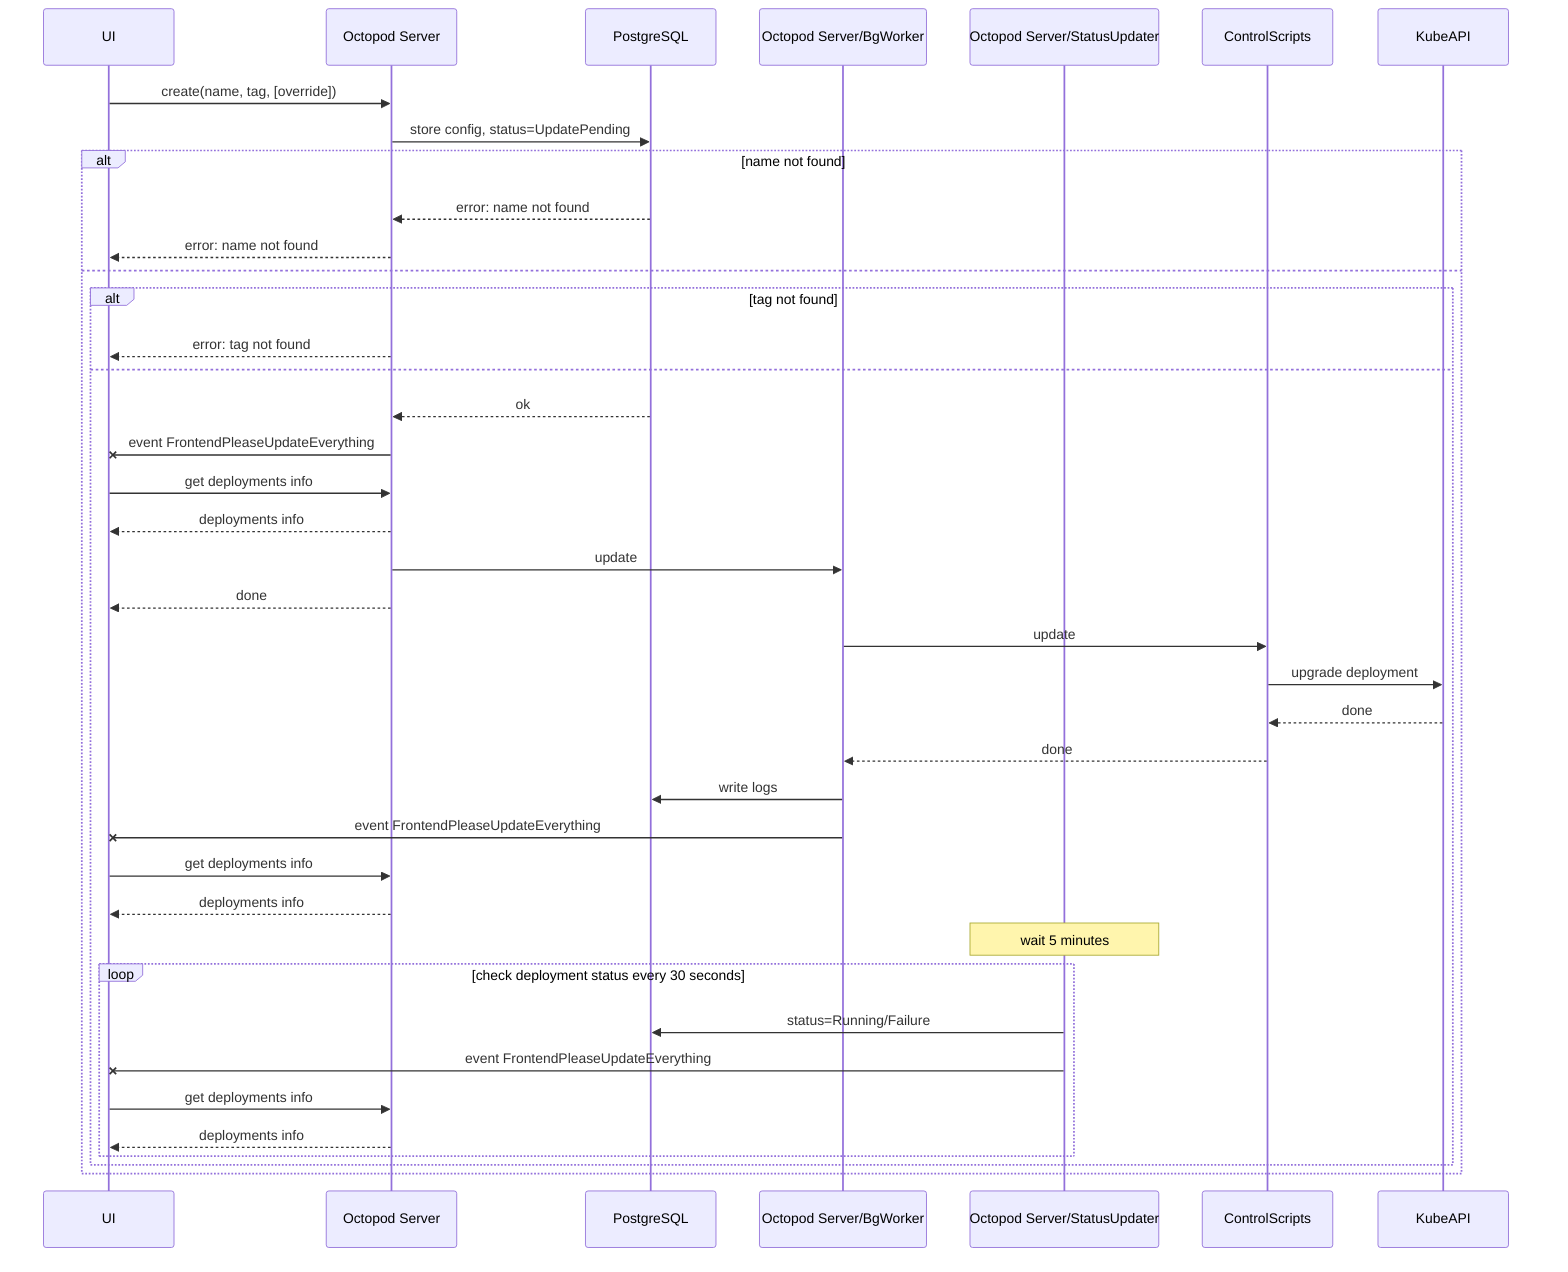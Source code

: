 sequenceDiagram
    participant UI
    participant Octopod Server
    participant PostgreSQL
    participant Octopod Server/BgWorker
    participant Octopod Server/StatusUpdater
    participant ControlScripts
    participant KubeAPI
    UI->>Octopod Server: create(name, tag, [override])
    Octopod Server->>PostgreSQL: store config, status=UpdatePending
    alt name not found
        PostgreSQL-->>Octopod Server: error: name not found
        Octopod Server-->>UI: error: name not found
    else
        alt tag not found
            Octopod Server-->>UI: error: tag not found
        else
            PostgreSQL-->>Octopod Server: ok
            Octopod Server-xUI: event FrontendPleaseUpdateEverything
            UI->>Octopod Server: get deployments info
            Octopod Server-->>UI: deployments info
            Octopod Server->>Octopod Server/BgWorker: update
            Octopod Server-->>UI: done
            Octopod Server/BgWorker->>ControlScripts: update
            ControlScripts->>KubeAPI: upgrade deployment
            KubeAPI-->>ControlScripts: done
            ControlScripts-->>Octopod Server/BgWorker: done
            Octopod Server/BgWorker->>PostgreSQL: write logs
            Octopod Server/BgWorker-xUI: event FrontendPleaseUpdateEverything
            UI->>Octopod Server: get deployments info
            Octopod Server-->>UI: deployments info
            Note over Octopod Server/StatusUpdater: wait 5 minutes
            loop check deployment status every 30 seconds
                Octopod Server/StatusUpdater->>PostgreSQL: status=Running/Failure
                Octopod Server/StatusUpdater-xUI: event FrontendPleaseUpdateEverything
                UI->>Octopod Server: get deployments info
                Octopod Server-->>UI: deployments info
            end
        end
    end